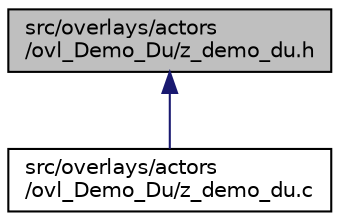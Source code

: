 digraph "src/overlays/actors/ovl_Demo_Du/z_demo_du.h"
{
 // LATEX_PDF_SIZE
  edge [fontname="Helvetica",fontsize="10",labelfontname="Helvetica",labelfontsize="10"];
  node [fontname="Helvetica",fontsize="10",shape=record];
  Node1 [label="src/overlays/actors\l/ovl_Demo_Du/z_demo_du.h",height=0.2,width=0.4,color="black", fillcolor="grey75", style="filled", fontcolor="black",tooltip=" "];
  Node1 -> Node2 [dir="back",color="midnightblue",fontsize="10",style="solid",fontname="Helvetica"];
  Node2 [label="src/overlays/actors\l/ovl_Demo_Du/z_demo_du.c",height=0.2,width=0.4,color="black", fillcolor="white", style="filled",URL="$db/dab/z__demo__du_8c.html",tooltip=" "];
}
